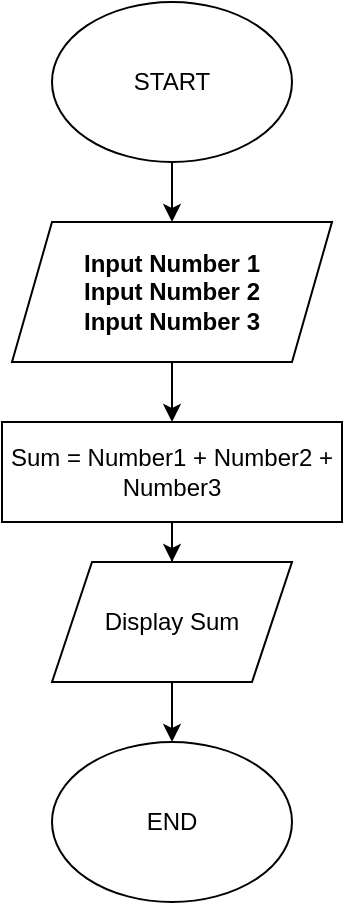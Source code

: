 <mxfile version="28.1.2">
  <diagram name="หน้า-1" id="oSTj4sIwh5xb712iLlxB">
    <mxGraphModel dx="868" dy="535" grid="1" gridSize="10" guides="1" tooltips="1" connect="1" arrows="1" fold="1" page="1" pageScale="1" pageWidth="827" pageHeight="1169" math="0" shadow="0">
      <root>
        <mxCell id="0" />
        <mxCell id="1" parent="0" />
        <mxCell id="7v3vjcDd25FFiBqrqM6I-7" value="" style="edgeStyle=orthogonalEdgeStyle;rounded=0;orthogonalLoop=1;jettySize=auto;html=1;" edge="1" parent="1" source="7v3vjcDd25FFiBqrqM6I-1" target="7v3vjcDd25FFiBqrqM6I-6">
          <mxGeometry relative="1" as="geometry" />
        </mxCell>
        <mxCell id="7v3vjcDd25FFiBqrqM6I-1" value="START" style="ellipse;whiteSpace=wrap;html=1;" vertex="1" parent="1">
          <mxGeometry x="340" y="120" width="120" height="80" as="geometry" />
        </mxCell>
        <mxCell id="7v3vjcDd25FFiBqrqM6I-9" value="" style="edgeStyle=orthogonalEdgeStyle;rounded=0;orthogonalLoop=1;jettySize=auto;html=1;" edge="1" parent="1" source="7v3vjcDd25FFiBqrqM6I-6" target="7v3vjcDd25FFiBqrqM6I-8">
          <mxGeometry relative="1" as="geometry" />
        </mxCell>
        <mxCell id="7v3vjcDd25FFiBqrqM6I-6" value="&lt;b&gt;Input Number 1&lt;/b&gt; &lt;br&gt; &lt;b&gt;Input Number 2&lt;/b&gt; &lt;br&gt; &lt;b&gt;Input Number 3&lt;/b&gt;" style="shape=parallelogram;perimeter=parallelogramPerimeter;whiteSpace=wrap;html=1;fixedSize=1;" vertex="1" parent="1">
          <mxGeometry x="320" y="230" width="160" height="70" as="geometry" />
        </mxCell>
        <mxCell id="7v3vjcDd25FFiBqrqM6I-11" value="" style="edgeStyle=orthogonalEdgeStyle;rounded=0;orthogonalLoop=1;jettySize=auto;html=1;" edge="1" parent="1" source="7v3vjcDd25FFiBqrqM6I-8" target="7v3vjcDd25FFiBqrqM6I-10">
          <mxGeometry relative="1" as="geometry" />
        </mxCell>
        <mxCell id="7v3vjcDd25FFiBqrqM6I-8" value="Sum = Number1 + Number2 + Number3" style="whiteSpace=wrap;html=1;" vertex="1" parent="1">
          <mxGeometry x="315" y="330" width="170" height="50" as="geometry" />
        </mxCell>
        <mxCell id="7v3vjcDd25FFiBqrqM6I-13" value="" style="edgeStyle=orthogonalEdgeStyle;rounded=0;orthogonalLoop=1;jettySize=auto;html=1;" edge="1" parent="1" source="7v3vjcDd25FFiBqrqM6I-10" target="7v3vjcDd25FFiBqrqM6I-12">
          <mxGeometry relative="1" as="geometry" />
        </mxCell>
        <mxCell id="7v3vjcDd25FFiBqrqM6I-10" value="Display Sum" style="shape=parallelogram;perimeter=parallelogramPerimeter;whiteSpace=wrap;html=1;fixedSize=1;" vertex="1" parent="1">
          <mxGeometry x="340" y="400" width="120" height="60" as="geometry" />
        </mxCell>
        <mxCell id="7v3vjcDd25FFiBqrqM6I-12" value="END" style="ellipse;whiteSpace=wrap;html=1;" vertex="1" parent="1">
          <mxGeometry x="340" y="490" width="120" height="80" as="geometry" />
        </mxCell>
      </root>
    </mxGraphModel>
  </diagram>
</mxfile>
